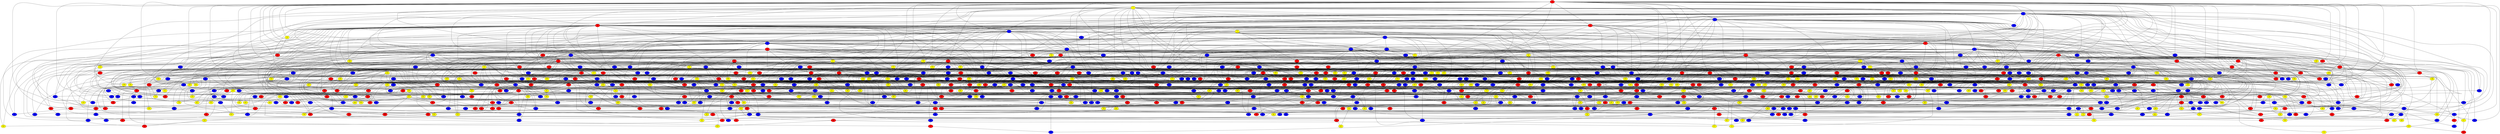 graph {
0 [style = filled fillcolor = red];
1 [style = filled fillcolor = yellow];
2 [style = filled fillcolor = blue];
3 [style = filled fillcolor = blue];
4 [style = filled fillcolor = red];
5 [style = filled fillcolor = blue];
6 [style = filled fillcolor = red];
7 [style = filled fillcolor = red];
8 [style = filled fillcolor = yellow];
9 [style = filled fillcolor = blue];
10 [style = filled fillcolor = blue];
11 [style = filled fillcolor = blue];
12 [style = filled fillcolor = blue];
13 [style = filled fillcolor = blue];
14 [style = filled fillcolor = red];
15 [style = filled fillcolor = blue];
16 [style = filled fillcolor = blue];
17 [style = filled fillcolor = red];
18 [style = filled fillcolor = red];
19 [style = filled fillcolor = blue];
20 [style = filled fillcolor = blue];
21 [style = filled fillcolor = red];
22 [style = filled fillcolor = yellow];
23 [style = filled fillcolor = blue];
24 [style = filled fillcolor = blue];
25 [style = filled fillcolor = blue];
26 [style = filled fillcolor = blue];
27 [style = filled fillcolor = red];
28 [style = filled fillcolor = red];
29 [style = filled fillcolor = yellow];
30 [style = filled fillcolor = red];
31 [style = filled fillcolor = yellow];
32 [style = filled fillcolor = yellow];
33 [style = filled fillcolor = yellow];
34 [style = filled fillcolor = yellow];
35 [style = filled fillcolor = red];
36 [style = filled fillcolor = yellow];
37 [style = filled fillcolor = red];
38 [style = filled fillcolor = blue];
39 [style = filled fillcolor = blue];
40 [style = filled fillcolor = blue];
41 [style = filled fillcolor = yellow];
42 [style = filled fillcolor = blue];
43 [style = filled fillcolor = yellow];
44 [style = filled fillcolor = yellow];
45 [style = filled fillcolor = yellow];
46 [style = filled fillcolor = blue];
47 [style = filled fillcolor = blue];
48 [style = filled fillcolor = red];
49 [style = filled fillcolor = blue];
50 [style = filled fillcolor = blue];
51 [style = filled fillcolor = yellow];
52 [style = filled fillcolor = yellow];
53 [style = filled fillcolor = blue];
54 [style = filled fillcolor = red];
55 [style = filled fillcolor = blue];
56 [style = filled fillcolor = yellow];
57 [style = filled fillcolor = red];
58 [style = filled fillcolor = yellow];
59 [style = filled fillcolor = blue];
60 [style = filled fillcolor = red];
61 [style = filled fillcolor = blue];
62 [style = filled fillcolor = blue];
63 [style = filled fillcolor = red];
64 [style = filled fillcolor = red];
65 [style = filled fillcolor = red];
66 [style = filled fillcolor = red];
67 [style = filled fillcolor = red];
68 [style = filled fillcolor = red];
69 [style = filled fillcolor = blue];
70 [style = filled fillcolor = yellow];
71 [style = filled fillcolor = blue];
72 [style = filled fillcolor = red];
73 [style = filled fillcolor = yellow];
74 [style = filled fillcolor = red];
75 [style = filled fillcolor = blue];
76 [style = filled fillcolor = blue];
77 [style = filled fillcolor = blue];
78 [style = filled fillcolor = red];
79 [style = filled fillcolor = yellow];
80 [style = filled fillcolor = yellow];
81 [style = filled fillcolor = yellow];
82 [style = filled fillcolor = red];
83 [style = filled fillcolor = blue];
84 [style = filled fillcolor = yellow];
85 [style = filled fillcolor = blue];
86 [style = filled fillcolor = blue];
87 [style = filled fillcolor = blue];
88 [style = filled fillcolor = blue];
89 [style = filled fillcolor = blue];
90 [style = filled fillcolor = red];
91 [style = filled fillcolor = blue];
92 [style = filled fillcolor = blue];
93 [style = filled fillcolor = red];
94 [style = filled fillcolor = blue];
95 [style = filled fillcolor = red];
96 [style = filled fillcolor = red];
97 [style = filled fillcolor = blue];
98 [style = filled fillcolor = red];
99 [style = filled fillcolor = red];
100 [style = filled fillcolor = yellow];
101 [style = filled fillcolor = blue];
102 [style = filled fillcolor = blue];
103 [style = filled fillcolor = blue];
104 [style = filled fillcolor = red];
105 [style = filled fillcolor = blue];
106 [style = filled fillcolor = yellow];
107 [style = filled fillcolor = red];
108 [style = filled fillcolor = yellow];
109 [style = filled fillcolor = blue];
110 [style = filled fillcolor = blue];
111 [style = filled fillcolor = blue];
112 [style = filled fillcolor = yellow];
113 [style = filled fillcolor = red];
114 [style = filled fillcolor = blue];
115 [style = filled fillcolor = yellow];
116 [style = filled fillcolor = blue];
117 [style = filled fillcolor = blue];
118 [style = filled fillcolor = red];
119 [style = filled fillcolor = yellow];
120 [style = filled fillcolor = blue];
121 [style = filled fillcolor = red];
122 [style = filled fillcolor = yellow];
123 [style = filled fillcolor = red];
124 [style = filled fillcolor = blue];
125 [style = filled fillcolor = red];
126 [style = filled fillcolor = yellow];
127 [style = filled fillcolor = yellow];
128 [style = filled fillcolor = red];
129 [style = filled fillcolor = red];
130 [style = filled fillcolor = red];
131 [style = filled fillcolor = red];
132 [style = filled fillcolor = red];
133 [style = filled fillcolor = blue];
134 [style = filled fillcolor = blue];
135 [style = filled fillcolor = red];
136 [style = filled fillcolor = yellow];
137 [style = filled fillcolor = red];
138 [style = filled fillcolor = blue];
139 [style = filled fillcolor = blue];
140 [style = filled fillcolor = yellow];
141 [style = filled fillcolor = yellow];
142 [style = filled fillcolor = blue];
143 [style = filled fillcolor = red];
144 [style = filled fillcolor = red];
145 [style = filled fillcolor = red];
146 [style = filled fillcolor = blue];
147 [style = filled fillcolor = yellow];
148 [style = filled fillcolor = yellow];
149 [style = filled fillcolor = red];
150 [style = filled fillcolor = blue];
151 [style = filled fillcolor = blue];
152 [style = filled fillcolor = blue];
153 [style = filled fillcolor = yellow];
154 [style = filled fillcolor = yellow];
155 [style = filled fillcolor = red];
156 [style = filled fillcolor = yellow];
157 [style = filled fillcolor = yellow];
158 [style = filled fillcolor = red];
159 [style = filled fillcolor = blue];
160 [style = filled fillcolor = blue];
161 [style = filled fillcolor = red];
162 [style = filled fillcolor = blue];
163 [style = filled fillcolor = yellow];
164 [style = filled fillcolor = blue];
165 [style = filled fillcolor = blue];
166 [style = filled fillcolor = blue];
167 [style = filled fillcolor = red];
168 [style = filled fillcolor = yellow];
169 [style = filled fillcolor = red];
170 [style = filled fillcolor = blue];
171 [style = filled fillcolor = red];
172 [style = filled fillcolor = red];
173 [style = filled fillcolor = yellow];
174 [style = filled fillcolor = blue];
175 [style = filled fillcolor = red];
176 [style = filled fillcolor = blue];
177 [style = filled fillcolor = yellow];
178 [style = filled fillcolor = blue];
179 [style = filled fillcolor = yellow];
180 [style = filled fillcolor = red];
181 [style = filled fillcolor = yellow];
182 [style = filled fillcolor = red];
183 [style = filled fillcolor = blue];
184 [style = filled fillcolor = yellow];
185 [style = filled fillcolor = blue];
186 [style = filled fillcolor = blue];
187 [style = filled fillcolor = red];
188 [style = filled fillcolor = red];
189 [style = filled fillcolor = blue];
190 [style = filled fillcolor = red];
191 [style = filled fillcolor = blue];
192 [style = filled fillcolor = yellow];
193 [style = filled fillcolor = red];
194 [style = filled fillcolor = red];
195 [style = filled fillcolor = blue];
196 [style = filled fillcolor = blue];
197 [style = filled fillcolor = blue];
198 [style = filled fillcolor = red];
199 [style = filled fillcolor = blue];
200 [style = filled fillcolor = blue];
201 [style = filled fillcolor = blue];
202 [style = filled fillcolor = red];
203 [style = filled fillcolor = yellow];
204 [style = filled fillcolor = blue];
205 [style = filled fillcolor = yellow];
206 [style = filled fillcolor = red];
207 [style = filled fillcolor = blue];
208 [style = filled fillcolor = red];
209 [style = filled fillcolor = blue];
210 [style = filled fillcolor = yellow];
211 [style = filled fillcolor = blue];
212 [style = filled fillcolor = red];
213 [style = filled fillcolor = red];
214 [style = filled fillcolor = yellow];
215 [style = filled fillcolor = blue];
216 [style = filled fillcolor = yellow];
217 [style = filled fillcolor = red];
218 [style = filled fillcolor = blue];
219 [style = filled fillcolor = blue];
220 [style = filled fillcolor = yellow];
221 [style = filled fillcolor = blue];
222 [style = filled fillcolor = blue];
223 [style = filled fillcolor = yellow];
224 [style = filled fillcolor = blue];
225 [style = filled fillcolor = blue];
226 [style = filled fillcolor = red];
227 [style = filled fillcolor = blue];
228 [style = filled fillcolor = yellow];
229 [style = filled fillcolor = yellow];
230 [style = filled fillcolor = blue];
231 [style = filled fillcolor = blue];
232 [style = filled fillcolor = red];
233 [style = filled fillcolor = red];
234 [style = filled fillcolor = yellow];
235 [style = filled fillcolor = yellow];
236 [style = filled fillcolor = blue];
237 [style = filled fillcolor = red];
238 [style = filled fillcolor = red];
239 [style = filled fillcolor = blue];
240 [style = filled fillcolor = blue];
241 [style = filled fillcolor = yellow];
242 [style = filled fillcolor = red];
243 [style = filled fillcolor = red];
244 [style = filled fillcolor = yellow];
245 [style = filled fillcolor = yellow];
246 [style = filled fillcolor = red];
247 [style = filled fillcolor = yellow];
248 [style = filled fillcolor = yellow];
249 [style = filled fillcolor = red];
250 [style = filled fillcolor = red];
251 [style = filled fillcolor = blue];
252 [style = filled fillcolor = red];
253 [style = filled fillcolor = yellow];
254 [style = filled fillcolor = blue];
255 [style = filled fillcolor = yellow];
256 [style = filled fillcolor = red];
257 [style = filled fillcolor = yellow];
258 [style = filled fillcolor = red];
259 [style = filled fillcolor = red];
260 [style = filled fillcolor = red];
261 [style = filled fillcolor = red];
262 [style = filled fillcolor = red];
263 [style = filled fillcolor = yellow];
264 [style = filled fillcolor = blue];
265 [style = filled fillcolor = red];
266 [style = filled fillcolor = yellow];
267 [style = filled fillcolor = blue];
268 [style = filled fillcolor = blue];
269 [style = filled fillcolor = yellow];
270 [style = filled fillcolor = blue];
271 [style = filled fillcolor = blue];
272 [style = filled fillcolor = yellow];
273 [style = filled fillcolor = blue];
274 [style = filled fillcolor = yellow];
275 [style = filled fillcolor = blue];
276 [style = filled fillcolor = blue];
277 [style = filled fillcolor = blue];
278 [style = filled fillcolor = blue];
279 [style = filled fillcolor = yellow];
280 [style = filled fillcolor = red];
281 [style = filled fillcolor = blue];
282 [style = filled fillcolor = yellow];
283 [style = filled fillcolor = blue];
284 [style = filled fillcolor = red];
285 [style = filled fillcolor = red];
286 [style = filled fillcolor = blue];
287 [style = filled fillcolor = yellow];
288 [style = filled fillcolor = yellow];
289 [style = filled fillcolor = red];
290 [style = filled fillcolor = red];
291 [style = filled fillcolor = yellow];
292 [style = filled fillcolor = blue];
293 [style = filled fillcolor = red];
294 [style = filled fillcolor = blue];
295 [style = filled fillcolor = blue];
296 [style = filled fillcolor = blue];
297 [style = filled fillcolor = yellow];
298 [style = filled fillcolor = blue];
299 [style = filled fillcolor = red];
300 [style = filled fillcolor = blue];
301 [style = filled fillcolor = red];
302 [style = filled fillcolor = blue];
303 [style = filled fillcolor = blue];
304 [style = filled fillcolor = blue];
305 [style = filled fillcolor = blue];
306 [style = filled fillcolor = blue];
307 [style = filled fillcolor = yellow];
308 [style = filled fillcolor = red];
309 [style = filled fillcolor = yellow];
310 [style = filled fillcolor = blue];
311 [style = filled fillcolor = blue];
312 [style = filled fillcolor = blue];
313 [style = filled fillcolor = blue];
314 [style = filled fillcolor = blue];
315 [style = filled fillcolor = blue];
316 [style = filled fillcolor = yellow];
317 [style = filled fillcolor = yellow];
318 [style = filled fillcolor = blue];
319 [style = filled fillcolor = yellow];
320 [style = filled fillcolor = blue];
321 [style = filled fillcolor = red];
322 [style = filled fillcolor = blue];
323 [style = filled fillcolor = red];
324 [style = filled fillcolor = blue];
325 [style = filled fillcolor = red];
326 [style = filled fillcolor = yellow];
327 [style = filled fillcolor = blue];
328 [style = filled fillcolor = blue];
329 [style = filled fillcolor = yellow];
330 [style = filled fillcolor = red];
331 [style = filled fillcolor = yellow];
332 [style = filled fillcolor = yellow];
333 [style = filled fillcolor = blue];
334 [style = filled fillcolor = red];
335 [style = filled fillcolor = red];
336 [style = filled fillcolor = blue];
337 [style = filled fillcolor = red];
338 [style = filled fillcolor = blue];
339 [style = filled fillcolor = yellow];
340 [style = filled fillcolor = red];
341 [style = filled fillcolor = red];
342 [style = filled fillcolor = yellow];
343 [style = filled fillcolor = blue];
344 [style = filled fillcolor = blue];
345 [style = filled fillcolor = yellow];
346 [style = filled fillcolor = blue];
347 [style = filled fillcolor = red];
348 [style = filled fillcolor = red];
349 [style = filled fillcolor = yellow];
350 [style = filled fillcolor = blue];
351 [style = filled fillcolor = yellow];
352 [style = filled fillcolor = blue];
353 [style = filled fillcolor = red];
354 [style = filled fillcolor = blue];
355 [style = filled fillcolor = blue];
356 [style = filled fillcolor = yellow];
357 [style = filled fillcolor = yellow];
358 [style = filled fillcolor = yellow];
359 [style = filled fillcolor = blue];
360 [style = filled fillcolor = blue];
361 [style = filled fillcolor = red];
362 [style = filled fillcolor = blue];
363 [style = filled fillcolor = red];
364 [style = filled fillcolor = blue];
365 [style = filled fillcolor = red];
366 [style = filled fillcolor = yellow];
367 [style = filled fillcolor = yellow];
368 [style = filled fillcolor = blue];
369 [style = filled fillcolor = yellow];
370 [style = filled fillcolor = red];
371 [style = filled fillcolor = red];
372 [style = filled fillcolor = blue];
373 [style = filled fillcolor = yellow];
374 [style = filled fillcolor = blue];
375 [style = filled fillcolor = red];
376 [style = filled fillcolor = red];
377 [style = filled fillcolor = red];
378 [style = filled fillcolor = yellow];
379 [style = filled fillcolor = yellow];
380 [style = filled fillcolor = red];
381 [style = filled fillcolor = blue];
382 [style = filled fillcolor = red];
383 [style = filled fillcolor = yellow];
384 [style = filled fillcolor = yellow];
385 [style = filled fillcolor = red];
386 [style = filled fillcolor = yellow];
387 [style = filled fillcolor = red];
388 [style = filled fillcolor = red];
389 [style = filled fillcolor = blue];
390 [style = filled fillcolor = red];
391 [style = filled fillcolor = blue];
392 [style = filled fillcolor = blue];
393 [style = filled fillcolor = yellow];
394 [style = filled fillcolor = blue];
395 [style = filled fillcolor = blue];
396 [style = filled fillcolor = red];
397 [style = filled fillcolor = yellow];
398 [style = filled fillcolor = blue];
399 [style = filled fillcolor = yellow];
400 [style = filled fillcolor = blue];
401 [style = filled fillcolor = blue];
402 [style = filled fillcolor = red];
403 [style = filled fillcolor = blue];
404 [style = filled fillcolor = blue];
405 [style = filled fillcolor = blue];
406 [style = filled fillcolor = blue];
407 [style = filled fillcolor = blue];
408 [style = filled fillcolor = blue];
409 [style = filled fillcolor = blue];
410 [style = filled fillcolor = blue];
411 [style = filled fillcolor = blue];
412 [style = filled fillcolor = blue];
413 [style = filled fillcolor = red];
414 [style = filled fillcolor = red];
415 [style = filled fillcolor = blue];
416 [style = filled fillcolor = yellow];
417 [style = filled fillcolor = blue];
418 [style = filled fillcolor = red];
419 [style = filled fillcolor = yellow];
420 [style = filled fillcolor = yellow];
421 [style = filled fillcolor = red];
422 [style = filled fillcolor = blue];
423 [style = filled fillcolor = red];
424 [style = filled fillcolor = yellow];
425 [style = filled fillcolor = yellow];
426 [style = filled fillcolor = blue];
427 [style = filled fillcolor = blue];
428 [style = filled fillcolor = yellow];
429 [style = filled fillcolor = blue];
430 [style = filled fillcolor = yellow];
431 [style = filled fillcolor = blue];
432 [style = filled fillcolor = blue];
433 [style = filled fillcolor = blue];
434 [style = filled fillcolor = red];
435 [style = filled fillcolor = red];
436 [style = filled fillcolor = yellow];
437 [style = filled fillcolor = blue];
438 [style = filled fillcolor = yellow];
439 [style = filled fillcolor = red];
440 [style = filled fillcolor = red];
441 [style = filled fillcolor = red];
442 [style = filled fillcolor = yellow];
443 [style = filled fillcolor = yellow];
444 [style = filled fillcolor = red];
445 [style = filled fillcolor = blue];
446 [style = filled fillcolor = blue];
447 [style = filled fillcolor = red];
448 [style = filled fillcolor = yellow];
449 [style = filled fillcolor = blue];
450 [style = filled fillcolor = yellow];
451 [style = filled fillcolor = blue];
452 [style = filled fillcolor = blue];
453 [style = filled fillcolor = blue];
454 [style = filled fillcolor = blue];
455 [style = filled fillcolor = blue];
456 [style = filled fillcolor = blue];
457 [style = filled fillcolor = blue];
458 [style = filled fillcolor = red];
459 [style = filled fillcolor = yellow];
460 [style = filled fillcolor = yellow];
461 [style = filled fillcolor = red];
462 [style = filled fillcolor = red];
463 [style = filled fillcolor = yellow];
464 [style = filled fillcolor = blue];
465 [style = filled fillcolor = red];
466 [style = filled fillcolor = blue];
467 [style = filled fillcolor = blue];
468 [style = filled fillcolor = blue];
469 [style = filled fillcolor = red];
470 [style = filled fillcolor = blue];
471 [style = filled fillcolor = red];
472 [style = filled fillcolor = yellow];
473 [style = filled fillcolor = blue];
474 [style = filled fillcolor = red];
475 [style = filled fillcolor = blue];
476 [style = filled fillcolor = red];
477 [style = filled fillcolor = blue];
478 [style = filled fillcolor = red];
479 [style = filled fillcolor = blue];
480 [style = filled fillcolor = red];
481 [style = filled fillcolor = blue];
482 [style = filled fillcolor = yellow];
483 [style = filled fillcolor = red];
484 [style = filled fillcolor = blue];
485 [style = filled fillcolor = red];
486 [style = filled fillcolor = yellow];
487 [style = filled fillcolor = blue];
488 [style = filled fillcolor = yellow];
489 [style = filled fillcolor = blue];
490 [style = filled fillcolor = blue];
491 [style = filled fillcolor = blue];
492 [style = filled fillcolor = blue];
493 [style = filled fillcolor = yellow];
494 [style = filled fillcolor = blue];
495 [style = filled fillcolor = yellow];
496 [style = filled fillcolor = blue];
497 [style = filled fillcolor = yellow];
498 [style = filled fillcolor = blue];
499 [style = filled fillcolor = blue];
500 [style = filled fillcolor = blue];
501 [style = filled fillcolor = blue];
502 [style = filled fillcolor = blue];
503 [style = filled fillcolor = blue];
504 [style = filled fillcolor = yellow];
505 [style = filled fillcolor = yellow];
506 [style = filled fillcolor = blue];
507 [style = filled fillcolor = blue];
508 [style = filled fillcolor = yellow];
509 [style = filled fillcolor = blue];
510 [style = filled fillcolor = blue];
511 [style = filled fillcolor = yellow];
512 [style = filled fillcolor = blue];
513 [style = filled fillcolor = blue];
514 [style = filled fillcolor = blue];
515 [style = filled fillcolor = blue];
516 [style = filled fillcolor = red];
517 [style = filled fillcolor = blue];
518 [style = filled fillcolor = blue];
519 [style = filled fillcolor = yellow];
520 [style = filled fillcolor = yellow];
521 [style = filled fillcolor = red];
522 [style = filled fillcolor = blue];
523 [style = filled fillcolor = yellow];
524 [style = filled fillcolor = blue];
525 [style = filled fillcolor = blue];
526 [style = filled fillcolor = red];
527 [style = filled fillcolor = blue];
528 [style = filled fillcolor = yellow];
529 [style = filled fillcolor = blue];
530 [style = filled fillcolor = yellow];
531 [style = filled fillcolor = red];
532 [style = filled fillcolor = yellow];
533 [style = filled fillcolor = yellow];
534 [style = filled fillcolor = yellow];
535 [style = filled fillcolor = yellow];
536 [style = filled fillcolor = blue];
537 [style = filled fillcolor = blue];
538 [style = filled fillcolor = blue];
539 [style = filled fillcolor = yellow];
540 [style = filled fillcolor = yellow];
541 [style = filled fillcolor = blue];
542 [style = filled fillcolor = blue];
543 [style = filled fillcolor = yellow];
544 [style = filled fillcolor = red];
545 [style = filled fillcolor = blue];
546 [style = filled fillcolor = blue];
547 [style = filled fillcolor = blue];
548 [style = filled fillcolor = blue];
549 [style = filled fillcolor = yellow];
550 [style = filled fillcolor = yellow];
551 [style = filled fillcolor = blue];
552 [style = filled fillcolor = yellow];
553 [style = filled fillcolor = red];
554 [style = filled fillcolor = red];
555 [style = filled fillcolor = yellow];
556 [style = filled fillcolor = yellow];
557 [style = filled fillcolor = blue];
558 [style = filled fillcolor = red];
559 [style = filled fillcolor = yellow];
560 [style = filled fillcolor = blue];
561 [style = filled fillcolor = blue];
562 [style = filled fillcolor = red];
563 [style = filled fillcolor = red];
564 [style = filled fillcolor = yellow];
565 [style = filled fillcolor = yellow];
566 [style = filled fillcolor = red];
567 [style = filled fillcolor = red];
568 [style = filled fillcolor = blue];
569 [style = filled fillcolor = yellow];
570 [style = filled fillcolor = blue];
571 [style = filled fillcolor = yellow];
572 [style = filled fillcolor = yellow];
573 [style = filled fillcolor = blue];
574 [style = filled fillcolor = blue];
575 [style = filled fillcolor = blue];
576 [style = filled fillcolor = blue];
577 [style = filled fillcolor = red];
578 [style = filled fillcolor = blue];
579 [style = filled fillcolor = red];
580 [style = filled fillcolor = blue];
581 [style = filled fillcolor = blue];
582 [style = filled fillcolor = red];
583 [style = filled fillcolor = blue];
584 [style = filled fillcolor = blue];
585 [style = filled fillcolor = yellow];
586 [style = filled fillcolor = blue];
587 [style = filled fillcolor = red];
588 [style = filled fillcolor = blue];
589 [style = filled fillcolor = yellow];
590 [style = filled fillcolor = blue];
591 [style = filled fillcolor = blue];
592 [style = filled fillcolor = blue];
593 [style = filled fillcolor = yellow];
594 [style = filled fillcolor = yellow];
595 [style = filled fillcolor = blue];
596 [style = filled fillcolor = yellow];
597 [style = filled fillcolor = blue];
598 [style = filled fillcolor = blue];
599 [style = filled fillcolor = red];
600 [style = filled fillcolor = blue];
601 [style = filled fillcolor = blue];
602 [style = filled fillcolor = blue];
603 [style = filled fillcolor = blue];
604 [style = filled fillcolor = blue];
605 [style = filled fillcolor = blue];
606 [style = filled fillcolor = red];
607 [style = filled fillcolor = yellow];
608 [style = filled fillcolor = blue];
609 [style = filled fillcolor = yellow];
610 [style = filled fillcolor = blue];
611 [style = filled fillcolor = red];
612 [style = filled fillcolor = red];
613 [style = filled fillcolor = blue];
614 [style = filled fillcolor = yellow];
615 [style = filled fillcolor = red];
616 [style = filled fillcolor = red];
617 [style = filled fillcolor = red];
618 [style = filled fillcolor = blue];
619 [style = filled fillcolor = blue];
620 [style = filled fillcolor = blue];
621 [style = filled fillcolor = red];
622 [style = filled fillcolor = blue];
623 [style = filled fillcolor = red];
624 [style = filled fillcolor = blue];
625 [style = filled fillcolor = blue];
626 [style = filled fillcolor = red];
627 [style = filled fillcolor = yellow];
628 [style = filled fillcolor = blue];
629 [style = filled fillcolor = yellow];
630 [style = filled fillcolor = yellow];
631 [style = filled fillcolor = blue];
632 [style = filled fillcolor = yellow];
633 [style = filled fillcolor = blue];
634 [style = filled fillcolor = blue];
635 [style = filled fillcolor = blue];
636 [style = filled fillcolor = red];
637 [style = filled fillcolor = blue];
638 [style = filled fillcolor = blue];
639 [style = filled fillcolor = blue];
640 [style = filled fillcolor = yellow];
641 [style = filled fillcolor = red];
642 [style = filled fillcolor = blue];
643 [style = filled fillcolor = yellow];
644 [style = filled fillcolor = blue];
645 [style = filled fillcolor = blue];
646 [style = filled fillcolor = red];
647 [style = filled fillcolor = yellow];
648 [style = filled fillcolor = red];
649 [style = filled fillcolor = yellow];
650 [style = filled fillcolor = blue];
651 [style = filled fillcolor = red];
652 [style = filled fillcolor = yellow];
653 [style = filled fillcolor = blue];
654 [style = filled fillcolor = yellow];
655 [style = filled fillcolor = red];
656 [style = filled fillcolor = red];
657 [style = filled fillcolor = blue];
658 [style = filled fillcolor = yellow];
659 [style = filled fillcolor = red];
660 [style = filled fillcolor = blue];
661 [style = filled fillcolor = yellow];
662 [style = filled fillcolor = red];
663 [style = filled fillcolor = blue];
664 [style = filled fillcolor = red];
665 [style = filled fillcolor = blue];
666 [style = filled fillcolor = yellow];
667 [style = filled fillcolor = red];
668 [style = filled fillcolor = red];
669 [style = filled fillcolor = yellow];
670 [style = filled fillcolor = blue];
671 [style = filled fillcolor = yellow];
672 [style = filled fillcolor = red];
673 [style = filled fillcolor = blue];
674 [style = filled fillcolor = blue];
675 [style = filled fillcolor = yellow];
676 [style = filled fillcolor = blue];
677 [style = filled fillcolor = red];
678 [style = filled fillcolor = yellow];
679 [style = filled fillcolor = blue];
680 [style = filled fillcolor = red];
681 [style = filled fillcolor = blue];
682 [style = filled fillcolor = blue];
683 [style = filled fillcolor = yellow];
684 [style = filled fillcolor = red];
685 [style = filled fillcolor = blue];
686 [style = filled fillcolor = blue];
687 [style = filled fillcolor = blue];
688 [style = filled fillcolor = blue];
689 [style = filled fillcolor = yellow];
690 [style = filled fillcolor = blue];
691 [style = filled fillcolor = yellow];
692 [style = filled fillcolor = blue];
693 [style = filled fillcolor = yellow];
694 [style = filled fillcolor = blue];
695 [style = filled fillcolor = blue];
696 [style = filled fillcolor = red];
697 [style = filled fillcolor = yellow];
698 [style = filled fillcolor = blue];
699 [style = filled fillcolor = red];
700 [style = filled fillcolor = yellow];
701 [style = filled fillcolor = red];
702 [style = filled fillcolor = red];
703 [style = filled fillcolor = yellow];
704 [style = filled fillcolor = red];
705 [style = filled fillcolor = blue];
706 [style = filled fillcolor = red];
707 [style = filled fillcolor = yellow];
708 [style = filled fillcolor = blue];
709 [style = filled fillcolor = red];
710 [style = filled fillcolor = red];
711 [style = filled fillcolor = red];
712 [style = filled fillcolor = yellow];
713 [style = filled fillcolor = yellow];
714 [style = filled fillcolor = red];
715 [style = filled fillcolor = blue];
716 [style = filled fillcolor = blue];
717 [style = filled fillcolor = blue];
718 [style = filled fillcolor = blue];
719 [style = filled fillcolor = yellow];
720 [style = filled fillcolor = red];
721 [style = filled fillcolor = yellow];
722 [style = filled fillcolor = yellow];
723 [style = filled fillcolor = blue];
724 [style = filled fillcolor = blue];
725 [style = filled fillcolor = red];
726 [style = filled fillcolor = red];
727 [style = filled fillcolor = blue];
728 [style = filled fillcolor = yellow];
729 [style = filled fillcolor = red];
730 [style = filled fillcolor = red];
731 [style = filled fillcolor = yellow];
732 [style = filled fillcolor = red];
733 [style = filled fillcolor = blue];
734 [style = filled fillcolor = blue];
735 [style = filled fillcolor = red];
736 [style = filled fillcolor = blue];
737 [style = filled fillcolor = yellow];
738 [style = filled fillcolor = blue];
739 [style = filled fillcolor = red];
740 [style = filled fillcolor = blue];
741 [style = filled fillcolor = yellow];
742 [style = filled fillcolor = red];
743 [style = filled fillcolor = blue];
744 [style = filled fillcolor = red];
745 [style = filled fillcolor = red];
746 [style = filled fillcolor = blue];
747 [style = filled fillcolor = yellow];
748 [style = filled fillcolor = blue];
749 [style = filled fillcolor = blue];
750 [style = filled fillcolor = red];
751 [style = filled fillcolor = blue];
752 [style = filled fillcolor = yellow];
753 [style = filled fillcolor = blue];
754 [style = filled fillcolor = blue];
755 [style = filled fillcolor = yellow];
756 [style = filled fillcolor = blue];
757 [style = filled fillcolor = blue];
758 [style = filled fillcolor = blue];
759 [style = filled fillcolor = blue];
760 [style = filled fillcolor = blue];
761 [style = filled fillcolor = yellow];
762 [style = filled fillcolor = yellow];
763 [style = filled fillcolor = blue];
764 [style = filled fillcolor = blue];
765 [style = filled fillcolor = blue];
766 [style = filled fillcolor = red];
767 [style = filled fillcolor = blue];
768 [style = filled fillcolor = blue];
769 [style = filled fillcolor = yellow];
770 [style = filled fillcolor = blue];
771 [style = filled fillcolor = blue];
772 [style = filled fillcolor = yellow];
773 [style = filled fillcolor = red];
774 [style = filled fillcolor = blue];
775 [style = filled fillcolor = yellow];
776 [style = filled fillcolor = red];
777 [style = filled fillcolor = blue];
778 [style = filled fillcolor = yellow];
779 [style = filled fillcolor = blue];
780 [style = filled fillcolor = blue];
781 [style = filled fillcolor = blue];
782 [style = filled fillcolor = red];
783 [style = filled fillcolor = blue];
784 [style = filled fillcolor = red];
785 [style = filled fillcolor = yellow];
786 [style = filled fillcolor = blue];
787 [style = filled fillcolor = blue];
788 [style = filled fillcolor = yellow];
789 [style = filled fillcolor = blue];
790 [style = filled fillcolor = red];
791 [style = filled fillcolor = yellow];
792 [style = filled fillcolor = yellow];
793 [style = filled fillcolor = yellow];
794 [style = filled fillcolor = yellow];
795 [style = filled fillcolor = yellow];
796 [style = filled fillcolor = blue];
797 [style = filled fillcolor = red];
798 [style = filled fillcolor = blue];
799 [style = filled fillcolor = red];
800 [style = filled fillcolor = blue];
801 [style = filled fillcolor = red];
802 [style = filled fillcolor = yellow];
803 [style = filled fillcolor = yellow];
804 [style = filled fillcolor = red];
805 [style = filled fillcolor = red];
806 [style = filled fillcolor = blue];
807 [style = filled fillcolor = red];
808 [style = filled fillcolor = yellow];
809 [style = filled fillcolor = yellow];
810 [style = filled fillcolor = red];
811 [style = filled fillcolor = yellow];
812 [style = filled fillcolor = yellow];
813 [style = filled fillcolor = red];
814 [style = filled fillcolor = red];
815 [style = filled fillcolor = red];
816 [style = filled fillcolor = blue];
817 [style = filled fillcolor = red];
818 [style = filled fillcolor = blue];
819 [style = filled fillcolor = blue];
820 [style = filled fillcolor = blue];
821 [style = filled fillcolor = blue];
822 [style = filled fillcolor = yellow];
823 [style = filled fillcolor = red];
824 [style = filled fillcolor = yellow];
825 [style = filled fillcolor = yellow];
826 [style = filled fillcolor = yellow];
827 [style = filled fillcolor = red];
828 [style = filled fillcolor = blue];
829 [style = filled fillcolor = yellow];
830 [style = filled fillcolor = red];
831 [style = filled fillcolor = blue];
832 [style = filled fillcolor = yellow];
833 [style = filled fillcolor = yellow];
834 [style = filled fillcolor = red];
835 [style = filled fillcolor = blue];
836 [style = filled fillcolor = yellow];
837 [style = filled fillcolor = red];
838 [style = filled fillcolor = red];
839 [style = filled fillcolor = blue];
840 [style = filled fillcolor = red];
841 [style = filled fillcolor = blue];
842 [style = filled fillcolor = blue];
843 [style = filled fillcolor = yellow];
844 [style = filled fillcolor = yellow];
845 [style = filled fillcolor = blue];
846 [style = filled fillcolor = red];
847 [style = filled fillcolor = red];
848 [style = filled fillcolor = blue];
0 -- 5;
0 -- 6;
0 -- 7;
0 -- 16;
0 -- 17;
0 -- 18;
0 -- 29;
0 -- 30;
0 -- 31;
0 -- 32;
0 -- 34;
0 -- 35;
0 -- 36;
0 -- 48;
0 -- 55;
0 -- 60;
0 -- 61;
0 -- 64;
0 -- 66;
0 -- 74;
0 -- 75;
0 -- 83;
0 -- 97;
0 -- 99;
0 -- 130;
0 -- 165;
0 -- 175;
0 -- 180;
0 -- 221;
0 -- 224;
0 -- 234;
0 -- 251;
0 -- 311;
0 -- 333;
0 -- 4;
0 -- 3;
0 -- 2;
0 -- 1;
0 -- 338;
0 -- 344;
0 -- 358;
0 -- 432;
0 -- 436;
0 -- 463;
0 -- 470;
0 -- 559;
0 -- 629;
0 -- 663;
0 -- 695;
0 -- 827;
1 -- 2;
1 -- 3;
1 -- 4;
1 -- 6;
1 -- 9;
1 -- 12;
1 -- 18;
1 -- 20;
1 -- 27;
1 -- 34;
1 -- 50;
1 -- 87;
1 -- 89;
1 -- 92;
1 -- 114;
1 -- 133;
1 -- 137;
1 -- 164;
1 -- 183;
1 -- 184;
1 -- 194;
1 -- 207;
1 -- 231;
1 -- 239;
1 -- 274;
1 -- 319;
1 -- 343;
1 -- 380;
1 -- 399;
1 -- 440;
1 -- 495;
1 -- 541;
1 -- 593;
1 -- 674;
2 -- 3;
2 -- 5;
2 -- 6;
2 -- 10;
2 -- 12;
2 -- 26;
2 -- 28;
2 -- 42;
2 -- 46;
2 -- 51;
2 -- 56;
2 -- 60;
2 -- 65;
2 -- 78;
2 -- 126;
2 -- 134;
2 -- 190;
2 -- 205;
2 -- 222;
2 -- 227;
2 -- 248;
2 -- 281;
2 -- 299;
2 -- 311;
2 -- 315;
2 -- 362;
2 -- 366;
2 -- 382;
2 -- 411;
2 -- 551;
2 -- 578;
2 -- 581;
2 -- 644;
2 -- 686;
2 -- 688;
2 -- 733;
2 -- 737;
2 -- 789;
2 -- 810;
2 -- 814;
2 -- 817;
2 -- 839;
3 -- 4;
3 -- 7;
3 -- 8;
3 -- 12;
3 -- 14;
3 -- 17;
3 -- 36;
3 -- 38;
3 -- 45;
3 -- 53;
3 -- 61;
3 -- 72;
3 -- 93;
3 -- 102;
3 -- 107;
3 -- 111;
3 -- 116;
3 -- 227;
3 -- 236;
3 -- 286;
3 -- 303;
3 -- 348;
3 -- 406;
3 -- 408;
3 -- 429;
3 -- 501;
3 -- 591;
3 -- 618;
3 -- 625;
3 -- 636;
3 -- 679;
3 -- 686;
3 -- 692;
3 -- 698;
4 -- 5;
4 -- 8;
4 -- 10;
4 -- 11;
4 -- 15;
4 -- 18;
4 -- 20;
4 -- 22;
4 -- 36;
4 -- 62;
4 -- 74;
4 -- 80;
4 -- 93;
4 -- 99;
4 -- 104;
4 -- 106;
4 -- 139;
4 -- 149;
4 -- 153;
4 -- 159;
4 -- 161;
4 -- 172;
4 -- 192;
4 -- 231;
4 -- 243;
4 -- 268;
4 -- 320;
4 -- 322;
4 -- 336;
4 -- 349;
4 -- 373;
4 -- 375;
4 -- 385;
4 -- 410;
4 -- 438;
4 -- 470;
4 -- 484;
4 -- 502;
4 -- 519;
4 -- 532;
4 -- 571;
4 -- 574;
4 -- 603;
4 -- 627;
4 -- 646;
4 -- 668;
4 -- 683;
4 -- 692;
4 -- 710;
4 -- 724;
4 -- 727;
4 -- 759;
4 -- 769;
4 -- 788;
4 -- 845;
5 -- 7;
5 -- 9;
5 -- 10;
5 -- 11;
5 -- 14;
5 -- 21;
5 -- 33;
5 -- 38;
5 -- 42;
5 -- 82;
5 -- 127;
5 -- 133;
5 -- 186;
5 -- 250;
5 -- 264;
5 -- 293;
5 -- 307;
5 -- 330;
5 -- 401;
5 -- 402;
5 -- 403;
5 -- 446;
5 -- 496;
5 -- 507;
5 -- 529;
5 -- 543;
5 -- 573;
5 -- 644;
5 -- 658;
5 -- 670;
5 -- 678;
5 -- 707;
5 -- 721;
6 -- 8;
6 -- 11;
6 -- 13;
6 -- 40;
6 -- 79;
6 -- 85;
6 -- 92;
6 -- 140;
6 -- 155;
6 -- 163;
6 -- 176;
6 -- 318;
6 -- 330;
6 -- 378;
6 -- 420;
6 -- 461;
6 -- 653;
6 -- 754;
6 -- 840;
7 -- 37;
7 -- 49;
7 -- 54;
7 -- 59;
7 -- 60;
7 -- 63;
7 -- 72;
7 -- 85;
7 -- 101;
7 -- 104;
7 -- 172;
7 -- 178;
7 -- 191;
7 -- 232;
7 -- 256;
7 -- 267;
7 -- 279;
7 -- 305;
7 -- 370;
7 -- 449;
7 -- 492;
7 -- 512;
7 -- 584;
7 -- 585;
7 -- 622;
7 -- 725;
7 -- 804;
7 -- 805;
8 -- 9;
8 -- 19;
8 -- 37;
8 -- 42;
8 -- 44;
8 -- 77;
8 -- 118;
8 -- 167;
8 -- 200;
8 -- 309;
8 -- 320;
8 -- 361;
8 -- 466;
8 -- 474;
9 -- 13;
9 -- 17;
9 -- 19;
9 -- 23;
9 -- 29;
9 -- 47;
9 -- 56;
9 -- 69;
9 -- 96;
9 -- 122;
9 -- 124;
9 -- 127;
9 -- 129;
9 -- 219;
9 -- 220;
9 -- 316;
9 -- 338;
9 -- 386;
9 -- 407;
9 -- 446;
9 -- 472;
9 -- 509;
9 -- 830;
9 -- 835;
9 -- 843;
10 -- 14;
10 -- 16;
10 -- 22;
10 -- 23;
10 -- 62;
10 -- 89;
10 -- 91;
10 -- 168;
10 -- 174;
10 -- 177;
10 -- 192;
10 -- 308;
10 -- 321;
10 -- 335;
10 -- 397;
10 -- 445;
10 -- 469;
10 -- 480;
10 -- 540;
10 -- 654;
10 -- 713;
10 -- 778;
10 -- 826;
10 -- 844;
11 -- 21;
11 -- 26;
11 -- 87;
11 -- 124;
11 -- 164;
11 -- 346;
11 -- 421;
11 -- 478;
11 -- 553;
11 -- 609;
11 -- 808;
12 -- 13;
12 -- 15;
12 -- 21;
12 -- 24;
12 -- 28;
12 -- 43;
12 -- 46;
12 -- 49;
12 -- 53;
12 -- 59;
12 -- 68;
12 -- 88;
12 -- 101;
12 -- 109;
12 -- 113;
12 -- 114;
12 -- 177;
12 -- 185;
12 -- 186;
12 -- 195;
12 -- 311;
12 -- 315;
12 -- 324;
12 -- 328;
12 -- 370;
12 -- 413;
12 -- 423;
12 -- 442;
12 -- 513;
12 -- 523;
12 -- 535;
12 -- 555;
12 -- 631;
12 -- 681;
12 -- 704;
12 -- 762;
13 -- 48;
13 -- 58;
13 -- 91;
13 -- 92;
13 -- 118;
13 -- 119;
13 -- 129;
13 -- 142;
13 -- 155;
13 -- 202;
13 -- 248;
13 -- 252;
13 -- 266;
13 -- 269;
13 -- 312;
13 -- 404;
13 -- 414;
13 -- 476;
13 -- 496;
13 -- 519;
13 -- 556;
13 -- 620;
13 -- 631;
13 -- 638;
13 -- 640;
13 -- 666;
13 -- 714;
14 -- 15;
14 -- 16;
14 -- 20;
14 -- 22;
14 -- 30;
14 -- 31;
14 -- 33;
14 -- 45;
14 -- 67;
14 -- 90;
14 -- 115;
14 -- 125;
14 -- 144;
14 -- 147;
14 -- 195;
14 -- 199;
14 -- 204;
14 -- 237;
14 -- 252;
14 -- 261;
14 -- 262;
14 -- 269;
14 -- 270;
14 -- 298;
14 -- 319;
14 -- 328;
14 -- 349;
14 -- 364;
14 -- 375;
14 -- 385;
14 -- 431;
14 -- 451;
14 -- 462;
14 -- 471;
14 -- 513;
14 -- 611;
14 -- 612;
14 -- 699;
14 -- 759;
14 -- 762;
14 -- 813;
14 -- 826;
14 -- 840;
15 -- 55;
15 -- 75;
15 -- 236;
15 -- 290;
15 -- 306;
15 -- 318;
15 -- 371;
15 -- 383;
15 -- 395;
15 -- 408;
15 -- 420;
16 -- 29;
16 -- 71;
16 -- 216;
16 -- 223;
16 -- 265;
16 -- 281;
16 -- 334;
16 -- 339;
16 -- 372;
16 -- 457;
16 -- 504;
16 -- 614;
16 -- 641;
16 -- 691;
16 -- 721;
16 -- 737;
17 -- 19;
17 -- 23;
17 -- 25;
17 -- 32;
17 -- 43;
17 -- 56;
17 -- 57;
17 -- 94;
17 -- 102;
17 -- 105;
17 -- 113;
17 -- 121;
17 -- 194;
17 -- 204;
17 -- 302;
17 -- 337;
17 -- 429;
17 -- 465;
17 -- 503;
17 -- 635;
17 -- 745;
17 -- 808;
18 -- 38;
18 -- 39;
18 -- 41;
18 -- 59;
18 -- 74;
18 -- 77;
18 -- 123;
18 -- 128;
18 -- 134;
18 -- 145;
18 -- 167;
18 -- 220;
18 -- 226;
18 -- 228;
18 -- 267;
18 -- 286;
18 -- 323;
18 -- 419;
18 -- 454;
18 -- 496;
18 -- 510;
18 -- 592;
18 -- 608;
18 -- 610;
18 -- 611;
18 -- 623;
18 -- 655;
18 -- 796;
19 -- 24;
19 -- 25;
19 -- 51;
19 -- 90;
19 -- 103;
19 -- 108;
19 -- 119;
19 -- 125;
19 -- 145;
19 -- 162;
19 -- 211;
19 -- 229;
19 -- 283;
19 -- 327;
19 -- 360;
19 -- 374;
19 -- 447;
19 -- 463;
19 -- 480;
19 -- 509;
19 -- 635;
19 -- 699;
19 -- 729;
19 -- 734;
19 -- 830;
20 -- 27;
20 -- 41;
20 -- 77;
20 -- 217;
20 -- 239;
20 -- 257;
20 -- 362;
20 -- 494;
20 -- 557;
20 -- 664;
21 -- 26;
21 -- 27;
21 -- 186;
21 -- 228;
21 -- 525;
21 -- 614;
21 -- 640;
22 -- 51;
22 -- 120;
22 -- 125;
22 -- 132;
22 -- 159;
22 -- 188;
22 -- 273;
22 -- 297;
22 -- 345;
22 -- 487;
22 -- 629;
22 -- 633;
22 -- 702;
22 -- 713;
22 -- 740;
22 -- 760;
22 -- 771;
22 -- 781;
22 -- 801;
23 -- 24;
23 -- 28;
23 -- 33;
23 -- 44;
23 -- 154;
23 -- 195;
23 -- 207;
23 -- 222;
23 -- 235;
23 -- 479;
23 -- 548;
23 -- 551;
23 -- 634;
23 -- 670;
23 -- 691;
23 -- 810;
24 -- 31;
24 -- 37;
24 -- 52;
24 -- 66;
24 -- 216;
24 -- 304;
24 -- 349;
24 -- 391;
24 -- 687;
25 -- 30;
25 -- 35;
25 -- 63;
25 -- 94;
25 -- 95;
25 -- 143;
25 -- 160;
25 -- 182;
25 -- 190;
25 -- 206;
25 -- 215;
25 -- 222;
25 -- 289;
25 -- 392;
25 -- 396;
25 -- 477;
25 -- 486;
25 -- 488;
25 -- 560;
25 -- 569;
25 -- 622;
25 -- 706;
25 -- 711;
25 -- 712;
26 -- 50;
26 -- 69;
26 -- 111;
26 -- 117;
26 -- 161;
26 -- 231;
26 -- 242;
26 -- 270;
26 -- 299;
26 -- 321;
26 -- 360;
26 -- 443;
26 -- 447;
26 -- 456;
26 -- 555;
26 -- 679;
26 -- 684;
26 -- 841;
26 -- 842;
27 -- 40;
27 -- 41;
27 -- 45;
27 -- 70;
27 -- 83;
27 -- 120;
27 -- 145;
27 -- 148;
27 -- 193;
27 -- 268;
27 -- 350;
27 -- 355;
27 -- 388;
27 -- 437;
27 -- 522;
27 -- 707;
27 -- 761;
28 -- 32;
28 -- 46;
28 -- 48;
28 -- 94;
28 -- 109;
28 -- 135;
28 -- 140;
28 -- 161;
28 -- 169;
28 -- 249;
28 -- 266;
28 -- 366;
28 -- 384;
28 -- 429;
28 -- 451;
28 -- 460;
28 -- 472;
28 -- 474;
28 -- 477;
28 -- 514;
28 -- 598;
28 -- 647;
28 -- 684;
28 -- 688;
28 -- 827;
29 -- 39;
29 -- 76;
29 -- 153;
29 -- 154;
29 -- 158;
29 -- 166;
29 -- 187;
29 -- 203;
29 -- 214;
29 -- 361;
29 -- 416;
29 -- 435;
29 -- 554;
29 -- 598;
29 -- 637;
29 -- 779;
29 -- 810;
30 -- 139;
30 -- 179;
30 -- 243;
30 -- 332;
30 -- 568;
30 -- 595;
30 -- 708;
30 -- 836;
31 -- 50;
31 -- 64;
31 -- 67;
31 -- 181;
31 -- 234;
31 -- 255;
31 -- 272;
31 -- 276;
31 -- 295;
31 -- 336;
31 -- 342;
31 -- 454;
31 -- 639;
31 -- 671;
31 -- 806;
32 -- 52;
32 -- 81;
32 -- 84;
32 -- 87;
32 -- 88;
32 -- 112;
32 -- 137;
32 -- 173;
32 -- 181;
32 -- 196;
32 -- 205;
32 -- 208;
32 -- 242;
32 -- 244;
32 -- 249;
32 -- 305;
32 -- 402;
32 -- 534;
32 -- 677;
32 -- 752;
33 -- 179;
33 -- 303;
33 -- 582;
34 -- 128;
34 -- 212;
34 -- 294;
34 -- 369;
34 -- 372;
34 -- 475;
34 -- 484;
34 -- 631;
34 -- 653;
34 -- 690;
35 -- 43;
35 -- 86;
35 -- 115;
35 -- 148;
35 -- 167;
35 -- 212;
35 -- 246;
35 -- 332;
35 -- 377;
35 -- 452;
35 -- 480;
35 -- 507;
35 -- 627;
35 -- 745;
36 -- 152;
36 -- 471;
36 -- 526;
37 -- 143;
37 -- 277;
37 -- 282;
37 -- 553;
38 -- 89;
38 -- 201;
38 -- 279;
38 -- 317;
38 -- 414;
38 -- 728;
39 -- 54;
39 -- 78;
39 -- 252;
39 -- 381;
40 -- 58;
40 -- 75;
40 -- 86;
40 -- 170;
40 -- 229;
40 -- 285;
40 -- 313;
40 -- 538;
40 -- 572;
40 -- 637;
41 -- 47;
41 -- 71;
41 -- 106;
41 -- 110;
41 -- 127;
41 -- 151;
41 -- 233;
41 -- 237;
41 -- 341;
41 -- 352;
41 -- 418;
41 -- 426;
41 -- 462;
41 -- 676;
41 -- 746;
41 -- 782;
41 -- 797;
41 -- 844;
42 -- 117;
42 -- 118;
42 -- 164;
42 -- 193;
42 -- 346;
42 -- 393;
42 -- 420;
42 -- 436;
42 -- 465;
43 -- 400;
43 -- 425;
43 -- 441;
44 -- 65;
44 -- 88;
44 -- 96;
44 -- 98;
44 -- 156;
44 -- 158;
44 -- 163;
44 -- 459;
44 -- 542;
45 -- 147;
45 -- 240;
45 -- 399;
45 -- 477;
46 -- 169;
46 -- 355;
47 -- 233;
47 -- 354;
47 -- 505;
47 -- 565;
47 -- 758;
48 -- 178;
48 -- 488;
49 -- 52;
49 -- 95;
49 -- 130;
49 -- 382;
50 -- 76;
50 -- 126;
50 -- 141;
50 -- 187;
50 -- 289;
50 -- 723;
51 -- 136;
51 -- 162;
51 -- 184;
51 -- 498;
52 -- 61;
52 -- 72;
52 -- 105;
52 -- 156;
52 -- 247;
52 -- 260;
52 -- 312;
52 -- 342;
52 -- 491;
52 -- 525;
53 -- 109;
53 -- 137;
53 -- 138;
53 -- 185;
53 -- 411;
53 -- 433;
54 -- 55;
54 -- 98;
54 -- 104;
54 -- 314;
54 -- 354;
54 -- 460;
55 -- 514;
56 -- 102;
56 -- 150;
56 -- 278;
56 -- 280;
56 -- 424;
56 -- 457;
56 -- 547;
57 -- 68;
57 -- 200;
57 -- 226;
57 -- 363;
57 -- 566;
57 -- 791;
58 -- 81;
58 -- 192;
58 -- 203;
58 -- 368;
58 -- 443;
59 -- 175;
59 -- 206;
59 -- 224;
59 -- 250;
59 -- 326;
59 -- 410;
59 -- 440;
59 -- 743;
60 -- 273;
60 -- 288;
60 -- 593;
60 -- 657;
61 -- 70;
61 -- 126;
61 -- 129;
61 -- 197;
61 -- 369;
61 -- 409;
61 -- 788;
61 -- 799;
62 -- 71;
62 -- 391;
62 -- 755;
63 -- 210;
63 -- 331;
64 -- 112;
64 -- 151;
64 -- 285;
64 -- 308;
64 -- 333;
64 -- 387;
64 -- 408;
64 -- 425;
64 -- 560;
64 -- 652;
64 -- 813;
64 -- 846;
65 -- 82;
65 -- 135;
65 -- 344;
65 -- 428;
65 -- 697;
65 -- 734;
66 -- 101;
66 -- 123;
66 -- 131;
66 -- 132;
66 -- 138;
66 -- 159;
66 -- 173;
66 -- 201;
66 -- 238;
66 -- 282;
66 -- 310;
66 -- 357;
66 -- 386;
66 -- 470;
66 -- 610;
66 -- 709;
66 -- 736;
66 -- 739;
67 -- 238;
67 -- 386;
68 -- 69;
68 -- 455;
68 -- 785;
69 -- 84;
69 -- 131;
69 -- 146;
69 -- 245;
69 -- 301;
69 -- 450;
69 -- 843;
70 -- 287;
70 -- 292;
70 -- 356;
70 -- 458;
70 -- 839;
71 -- 79;
71 -- 80;
71 -- 170;
71 -- 422;
72 -- 73;
72 -- 93;
72 -- 199;
72 -- 288;
72 -- 329;
72 -- 336;
72 -- 444;
72 -- 564;
72 -- 592;
72 -- 608;
72 -- 615;
72 -- 824;
73 -- 106;
73 -- 142;
73 -- 179;
73 -- 209;
73 -- 472;
74 -- 84;
74 -- 123;
74 -- 139;
74 -- 587;
74 -- 746;
75 -- 492;
75 -- 504;
75 -- 656;
76 -- 78;
76 -- 182;
76 -- 189;
76 -- 358;
76 -- 368;
76 -- 543;
77 -- 107;
77 -- 108;
77 -- 190;
77 -- 196;
77 -- 201;
77 -- 246;
77 -- 481;
78 -- 698;
78 -- 804;
79 -- 249;
80 -- 91;
80 -- 103;
80 -- 256;
80 -- 263;
80 -- 371;
80 -- 388;
80 -- 418;
80 -- 515;
81 -- 284;
81 -- 379;
81 -- 390;
81 -- 523;
81 -- 685;
82 -- 105;
82 -- 230;
82 -- 285;
82 -- 295;
82 -- 548;
83 -- 210;
83 -- 817;
83 -- 835;
84 -- 128;
84 -- 165;
84 -- 376;
85 -- 274;
85 -- 819;
86 -- 121;
86 -- 232;
86 -- 293;
86 -- 394;
86 -- 445;
86 -- 486;
87 -- 138;
87 -- 189;
87 -- 342;
87 -- 405;
87 -- 417;
87 -- 520;
87 -- 549;
87 -- 592;
87 -- 647;
87 -- 661;
88 -- 96;
88 -- 208;
88 -- 241;
88 -- 398;
88 -- 417;
88 -- 525;
88 -- 549;
88 -- 557;
88 -- 601;
89 -- 276;
89 -- 294;
89 -- 310;
89 -- 397;
89 -- 583;
89 -- 666;
90 -- 97;
90 -- 193;
90 -- 521;
90 -- 673;
91 -- 95;
91 -- 99;
91 -- 220;
91 -- 242;
91 -- 291;
91 -- 327;
91 -- 391;
91 -- 705;
91 -- 747;
92 -- 141;
92 -- 194;
92 -- 286;
92 -- 313;
92 -- 560;
92 -- 749;
93 -- 152;
93 -- 320;
93 -- 785;
93 -- 798;
94 -- 455;
94 -- 625;
95 -- 258;
95 -- 487;
95 -- 528;
95 -- 616;
96 -- 154;
96 -- 200;
96 -- 258;
96 -- 264;
96 -- 363;
96 -- 771;
96 -- 772;
97 -- 135;
97 -- 178;
97 -- 247;
97 -- 348;
97 -- 463;
97 -- 741;
97 -- 775;
97 -- 832;
98 -- 112;
98 -- 116;
98 -- 155;
98 -- 251;
98 -- 262;
98 -- 498;
99 -- 110;
99 -- 130;
99 -- 136;
99 -- 291;
99 -- 359;
99 -- 467;
99 -- 493;
99 -- 615;
99 -- 837;
100 -- 147;
100 -- 304;
100 -- 558;
100 -- 632;
100 -- 643;
101 -- 287;
101 -- 399;
102 -- 160;
102 -- 275;
102 -- 449;
102 -- 515;
102 -- 576;
103 -- 143;
103 -- 518;
105 -- 111;
105 -- 199;
105 -- 221;
105 -- 724;
106 -- 158;
106 -- 211;
106 -- 229;
106 -- 355;
106 -- 511;
106 -- 572;
106 -- 635;
106 -- 641;
106 -- 761;
107 -- 157;
107 -- 196;
107 -- 240;
107 -- 672;
108 -- 140;
108 -- 235;
108 -- 326;
108 -- 520;
109 -- 150;
109 -- 339;
109 -- 369;
109 -- 400;
109 -- 754;
110 -- 156;
110 -- 203;
110 -- 397;
110 -- 441;
111 -- 115;
111 -- 308;
111 -- 313;
111 -- 380;
111 -- 484;
111 -- 530;
112 -- 224;
113 -- 122;
113 -- 511;
113 -- 532;
113 -- 790;
114 -- 175;
114 -- 293;
114 -- 315;
114 -- 331;
115 -- 121;
115 -- 149;
115 -- 577;
115 -- 585;
115 -- 686;
116 -- 150;
116 -- 685;
117 -- 223;
117 -- 517;
118 -- 134;
118 -- 146;
118 -- 180;
118 -- 590;
118 -- 757;
118 -- 806;
118 -- 830;
119 -- 183;
119 -- 444;
119 -- 485;
119 -- 491;
120 -- 144;
120 -- 458;
120 -- 507;
120 -- 703;
121 -- 162;
121 -- 258;
121 -- 396;
121 -- 786;
121 -- 793;
122 -- 136;
122 -- 157;
122 -- 182;
122 -- 210;
122 -- 314;
122 -- 318;
122 -- 323;
122 -- 520;
122 -- 760;
123 -- 197;
123 -- 259;
125 -- 257;
125 -- 372;
125 -- 662;
126 -- 269;
126 -- 607;
126 -- 803;
127 -- 131;
127 -- 773;
127 -- 836;
128 -- 618;
130 -- 267;
130 -- 626;
130 -- 816;
131 -- 340;
131 -- 574;
131 -- 585;
131 -- 624;
131 -- 752;
131 -- 776;
131 -- 802;
131 -- 817;
132 -- 202;
132 -- 204;
132 -- 274;
132 -- 478;
132 -- 737;
132 -- 751;
133 -- 248;
133 -- 350;
133 -- 464;
133 -- 613;
133 -- 642;
133 -- 815;
134 -- 347;
134 -- 461;
134 -- 591;
134 -- 687;
134 -- 705;
134 -- 748;
135 -- 166;
135 -- 669;
136 -- 254;
136 -- 325;
136 -- 407;
136 -- 434;
136 -- 444;
136 -- 581;
136 -- 658;
136 -- 739;
136 -- 797;
137 -- 253;
137 -- 352;
137 -- 452;
137 -- 532;
137 -- 766;
137 -- 779;
137 -- 802;
137 -- 834;
138 -- 241;
138 -- 422;
138 -- 583;
139 -- 253;
139 -- 430;
139 -- 567;
139 -- 668;
139 -- 709;
139 -- 735;
140 -- 198;
140 -- 459;
140 -- 562;
140 -- 838;
141 -- 648;
141 -- 665;
141 -- 785;
142 -- 173;
142 -- 176;
142 -- 277;
142 -- 413;
142 -- 599;
142 -- 660;
143 -- 295;
143 -- 460;
144 -- 171;
144 -- 198;
144 -- 279;
144 -- 306;
144 -- 316;
144 -- 333;
144 -- 468;
145 -- 148;
145 -- 168;
145 -- 303;
145 -- 314;
145 -- 424;
145 -- 597;
145 -- 646;
145 -- 669;
145 -- 777;
145 -- 823;
147 -- 166;
147 -- 259;
147 -- 367;
147 -- 426;
147 -- 634;
147 -- 735;
150 -- 208;
150 -- 268;
150 -- 284;
150 -- 494;
150 -- 528;
150 -- 611;
150 -- 657;
150 -- 760;
150 -- 837;
151 -- 373;
151 -- 450;
151 -- 667;
151 -- 781;
152 -- 171;
152 -- 172;
152 -- 225;
152 -- 271;
152 -- 296;
152 -- 345;
152 -- 508;
152 -- 733;
152 -- 764;
152 -- 809;
153 -- 213;
153 -- 381;
153 -- 537;
154 -- 282;
154 -- 297;
154 -- 394;
154 -- 627;
154 -- 695;
154 -- 811;
155 -- 373;
155 -- 389;
155 -- 433;
155 -- 434;
155 -- 490;
155 -- 722;
156 -- 302;
156 -- 490;
156 -- 526;
156 -- 529;
156 -- 544;
157 -- 163;
157 -- 731;
159 -- 171;
159 -- 174;
159 -- 213;
159 -- 264;
159 -- 339;
159 -- 431;
159 -- 495;
159 -- 620;
159 -- 633;
159 -- 677;
160 -- 177;
161 -- 191;
161 -- 280;
161 -- 696;
162 -- 187;
162 -- 327;
162 -- 365;
162 -- 455;
162 -- 590;
162 -- 654;
162 -- 780;
163 -- 265;
164 -- 188;
164 -- 245;
164 -- 432;
165 -- 448;
165 -- 595;
165 -- 769;
166 -- 233;
166 -- 261;
166 -- 682;
166 -- 809;
167 -- 183;
167 -- 265;
167 -- 489;
167 -- 580;
167 -- 744;
167 -- 749;
167 -- 786;
168 -- 292;
168 -- 316;
168 -- 531;
168 -- 682;
169 -- 215;
169 -- 412;
169 -- 602;
169 -- 680;
170 -- 188;
170 -- 469;
171 -- 300;
172 -- 230;
172 -- 244;
172 -- 509;
172 -- 576;
172 -- 632;
172 -- 818;
173 -- 185;
173 -- 300;
176 -- 680;
176 -- 732;
176 -- 847;
177 -- 207;
177 -- 246;
177 -- 251;
178 -- 191;
178 -- 566;
178 -- 771;
179 -- 214;
179 -- 256;
179 -- 337;
179 -- 346;
180 -- 522;
181 -- 551;
182 -- 284;
182 -- 417;
183 -- 536;
184 -- 343;
184 -- 367;
184 -- 374;
184 -- 604;
185 -- 205;
185 -- 638;
185 -- 767;
187 -- 277;
187 -- 579;
188 -- 247;
188 -- 593;
189 -- 468;
189 -- 535;
189 -- 721;
190 -- 580;
190 -- 595;
191 -- 650;
192 -- 211;
192 -- 324;
192 -- 680;
192 -- 700;
192 -- 733;
193 -- 298;
193 -- 541;
193 -- 543;
193 -- 678;
193 -- 679;
194 -- 240;
194 -- 298;
194 -- 377;
194 -- 389;
194 -- 659;
194 -- 781;
195 -- 589;
196 -- 255;
197 -- 223;
197 -- 383;
199 -- 216;
199 -- 254;
199 -- 290;
199 -- 527;
199 -- 586;
199 -- 609;
199 -- 807;
200 -- 709;
201 -- 276;
201 -- 558;
201 -- 559;
202 -- 217;
202 -- 235;
202 -- 275;
202 -- 319;
202 -- 377;
202 -- 432;
202 -- 541;
202 -- 729;
202 -- 767;
202 -- 819;
204 -- 218;
204 -- 228;
204 -- 238;
204 -- 322;
204 -- 623;
205 -- 209;
205 -- 332;
205 -- 371;
205 -- 500;
205 -- 638;
208 -- 260;
208 -- 278;
208 -- 325;
208 -- 398;
208 -- 454;
208 -- 584;
208 -- 688;
208 -- 718;
209 -- 326;
209 -- 344;
210 -- 218;
210 -- 704;
210 -- 779;
211 -- 253;
211 -- 296;
211 -- 402;
211 -- 423;
211 -- 427;
211 -- 572;
211 -- 794;
213 -- 815;
214 -- 266;
215 -- 241;
215 -- 466;
215 -- 544;
215 -- 589;
216 -- 360;
217 -- 239;
217 -- 259;
219 -- 321;
219 -- 380;
219 -- 702;
220 -- 225;
220 -- 294;
220 -- 744;
222 -- 427;
222 -- 430;
222 -- 748;
223 -- 404;
223 -- 483;
223 -- 545;
224 -- 531;
226 -- 343;
226 -- 510;
226 -- 742;
228 -- 263;
228 -- 763;
229 -- 273;
229 -- 310;
229 -- 708;
229 -- 833;
230 -- 753;
232 -- 649;
233 -- 774;
234 -- 348;
234 -- 412;
234 -- 416;
234 -- 443;
234 -- 636;
234 -- 765;
234 -- 820;
235 -- 379;
236 -- 237;
236 -- 278;
236 -- 289;
236 -- 513;
236 -- 676;
236 -- 744;
236 -- 773;
237 -- 778;
238 -- 250;
238 -- 280;
238 -- 335;
238 -- 458;
238 -- 473;
238 -- 600;
238 -- 672;
238 -- 684;
238 -- 717;
238 -- 751;
239 -- 255;
239 -- 263;
239 -- 381;
239 -- 542;
239 -- 801;
240 -- 350;
240 -- 748;
241 -- 330;
241 -- 393;
241 -- 395;
241 -- 844;
242 -- 394;
242 -- 465;
242 -- 565;
242 -- 823;
243 -- 245;
243 -- 378;
244 -- 487;
244 -- 556;
245 -- 558;
245 -- 668;
245 -- 800;
246 -- 317;
247 -- 257;
247 -- 663;
247 -- 793;
248 -- 586;
249 -- 570;
250 -- 324;
250 -- 393;
250 -- 517;
250 -- 630;
251 -- 649;
252 -- 502;
252 -- 550;
252 -- 555;
252 -- 660;
253 -- 260;
253 -- 300;
253 -- 506;
253 -- 524;
254 -- 335;
255 -- 362;
255 -- 426;
255 -- 784;
256 -- 347;
256 -- 364;
256 -- 407;
256 -- 700;
256 -- 714;
256 -- 841;
257 -- 261;
257 -- 281;
257 -- 630;
257 -- 648;
257 -- 655;
257 -- 656;
258 -- 497;
258 -- 565;
259 -- 262;
259 -- 271;
259 -- 345;
259 -- 411;
259 -- 434;
259 -- 804;
260 -- 384;
260 -- 459;
260 -- 516;
261 -- 283;
262 -- 500;
262 -- 690;
262 -- 848;
263 -- 270;
263 -- 401;
263 -- 413;
263 -- 475;
263 -- 670;
263 -- 719;
263 -- 720;
263 -- 795;
264 -- 438;
265 -- 401;
265 -- 435;
265 -- 829;
266 -- 406;
267 -- 340;
268 -- 691;
268 -- 768;
270 -- 351;
270 -- 367;
270 -- 764;
270 -- 770;
271 -- 309;
272 -- 504;
272 -- 658;
273 -- 322;
275 -- 287;
275 -- 302;
275 -- 430;
275 -- 539;
276 -- 405;
276 -- 512;
276 -- 524;
277 -- 547;
278 -- 370;
279 -- 531;
279 -- 570;
279 -- 738;
279 -- 832;
282 -- 307;
282 -- 389;
282 -- 439;
282 -- 823;
283 -- 359;
287 -- 639;
287 -- 662;
288 -- 787;
289 -- 359;
290 -- 341;
290 -- 428;
290 -- 580;
290 -- 615;
290 -- 780;
290 -- 828;
291 -- 519;
292 -- 554;
292 -- 756;
293 -- 415;
294 -- 392;
294 -- 450;
294 -- 527;
295 -- 368;
295 -- 842;
296 -- 356;
297 -- 383;
297 -- 534;
297 -- 661;
297 -- 831;
298 -- 317;
298 -- 515;
298 -- 528;
299 -- 363;
300 -- 510;
300 -- 596;
301 -- 605;
301 -- 766;
301 -- 806;
302 -- 756;
303 -- 365;
303 -- 425;
303 -- 440;
303 -- 527;
303 -- 604;
303 -- 689;
304 -- 524;
304 -- 579;
305 -- 357;
305 -- 562;
305 -- 706;
307 -- 382;
307 -- 505;
307 -- 659;
309 -- 763;
310 -- 325;
311 -- 745;
312 -- 497;
312 -- 552;
313 -- 540;
314 -- 331;
315 -- 323;
315 -- 374;
315 -- 379;
315 -- 536;
315 -- 591;
316 -- 537;
316 -- 628;
316 -- 824;
318 -- 495;
318 -- 716;
320 -- 651;
320 -- 807;
322 -- 478;
322 -- 732;
322 -- 793;
323 -- 433;
323 -- 645;
323 -- 788;
325 -- 403;
325 -- 776;
326 -- 338;
326 -- 570;
326 -- 602;
327 -- 340;
327 -- 409;
327 -- 545;
327 -- 685;
328 -- 596;
329 -- 582;
329 -- 586;
330 -- 521;
331 -- 601;
332 -- 442;
332 -- 739;
333 -- 689;
334 -- 497;
334 -- 552;
334 -- 673;
335 -- 347;
335 -- 587;
336 -- 632;
336 -- 643;
337 -- 489;
337 -- 714;
339 -- 654;
341 -- 633;
342 -- 500;
342 -- 533;
342 -- 550;
342 -- 662;
342 -- 694;
343 -- 651;
343 -- 755;
343 -- 821;
344 -- 387;
344 -- 571;
345 -- 533;
345 -- 715;
346 -- 378;
347 -- 376;
347 -- 416;
348 -- 731;
349 -- 809;
350 -- 376;
351 -- 462;
352 -- 687;
352 -- 702;
353 -- 599;
353 -- 673;
354 -- 364;
354 -- 643;
354 -- 726;
355 -- 361;
355 -- 583;
355 -- 605;
356 -- 697;
356 -- 741;
358 -- 562;
358 -- 683;
359 -- 763;
360 -- 626;
360 -- 713;
361 -- 375;
361 -- 452;
361 -- 494;
361 -- 617;
361 -- 694;
361 -- 701;
361 -- 704;
363 -- 564;
364 -- 388;
364 -- 512;
364 -- 573;
364 -- 667;
364 -- 710;
365 -- 398;
365 -- 439;
365 -- 554;
365 -- 601;
365 -- 792;
366 -- 514;
368 -- 522;
369 -- 675;
369 -- 818;
370 -- 556;
370 -- 604;
370 -- 703;
373 -- 483;
373 -- 616;
378 -- 493;
379 -- 584;
379 -- 803;
380 -- 675;
381 -- 778;
387 -- 412;
388 -- 418;
388 -- 464;
388 -- 482;
388 -- 646;
388 -- 815;
389 -- 530;
389 -- 661;
389 -- 747;
390 -- 406;
391 -- 805;
393 -- 590;
396 -- 403;
398 -- 482;
401 -- 410;
401 -- 619;
401 -- 782;
403 -- 521;
403 -- 705;
403 -- 746;
405 -- 533;
405 -- 717;
405 -- 769;
406 -- 588;
407 -- 602;
408 -- 607;
409 -- 446;
409 -- 467;
409 -- 523;
409 -- 650;
409 -- 838;
411 -- 491;
413 -- 461;
415 -- 612;
415 -- 652;
415 -- 837;
416 -- 725;
417 -- 473;
417 -- 812;
418 -- 547;
418 -- 829;
419 -- 438;
419 -- 486;
424 -- 606;
424 -- 794;
425 -- 485;
425 -- 501;
426 -- 777;
426 -- 786;
427 -- 738;
427 -- 772;
428 -- 476;
429 -- 466;
431 -- 623;
431 -- 723;
433 -- 566;
434 -- 481;
434 -- 561;
434 -- 575;
434 -- 598;
439 -- 456;
439 -- 751;
440 -- 561;
440 -- 743;
443 -- 587;
444 -- 499;
444 -- 845;
447 -- 701;
451 -- 609;
451 -- 647;
453 -- 517;
453 -- 563;
456 -- 483;
456 -- 502;
456 -- 546;
456 -- 742;
456 -- 761;
456 -- 791;
457 -- 464;
457 -- 690;
458 -- 842;
459 -- 600;
459 -- 695;
461 -- 657;
461 -- 813;
461 -- 814;
462 -- 758;
463 -- 490;
463 -- 620;
463 -- 637;
464 -- 699;
464 -- 832;
466 -- 508;
466 -- 534;
467 -- 468;
467 -- 474;
468 -- 577;
469 -- 807;
471 -- 568;
472 -- 479;
472 -- 738;
473 -- 529;
473 -- 767;
473 -- 843;
478 -- 516;
478 -- 720;
481 -- 548;
481 -- 575;
483 -- 825;
484 -- 582;
485 -- 576;
485 -- 596;
486 -- 693;
487 -- 669;
487 -- 698;
489 -- 503;
489 -- 540;
490 -- 603;
490 -- 747;
490 -- 775;
491 -- 726;
494 -- 780;
494 -- 783;
495 -- 845;
496 -- 656;
497 -- 538;
498 -- 539;
501 -- 552;
504 -- 506;
506 -- 628;
506 -- 630;
508 -- 775;
508 -- 783;
509 -- 544;
511 -- 768;
512 -- 564;
513 -- 727;
515 -- 653;
521 -- 569;
523 -- 594;
523 -- 703;
523 -- 800;
526 -- 700;
526 -- 759;
527 -- 546;
527 -- 639;
528 -- 597;
530 -- 838;
531 -- 549;
532 -- 545;
533 -- 581;
533 -- 621;
534 -- 634;
534 -- 677;
534 -- 730;
536 -- 718;
536 -- 765;
537 -- 613;
539 -- 573;
543 -- 651;
544 -- 676;
545 -- 588;
545 -- 726;
545 -- 811;
546 -- 678;
550 -- 641;
550 -- 664;
552 -- 578;
555 -- 603;
555 -- 663;
559 -- 725;
559 -- 840;
562 -- 636;
562 -- 645;
562 -- 824;
563 -- 792;
567 -- 848;
568 -- 770;
570 -- 671;
571 -- 834;
573 -- 734;
575 -- 606;
577 -- 753;
578 -- 672;
579 -- 614;
579 -- 648;
580 -- 622;
580 -- 728;
581 -- 629;
581 -- 724;
583 -- 594;
583 -- 624;
583 -- 742;
583 -- 828;
584 -- 621;
588 -- 711;
588 -- 715;
590 -- 605;
590 -- 730;
591 -- 624;
593 -- 712;
601 -- 626;
606 -- 712;
606 -- 829;
607 -- 846;
620 -- 719;
621 -- 671;
622 -- 816;
625 -- 665;
627 -- 822;
630 -- 694;
630 -- 790;
631 -- 723;
633 -- 757;
635 -- 667;
637 -- 835;
638 -- 645;
642 -- 765;
642 -- 798;
645 -- 727;
645 -- 753;
645 -- 811;
646 -- 794;
648 -- 715;
648 -- 801;
649 -- 716;
655 -- 741;
657 -- 787;
659 -- 796;
660 -- 799;
661 -- 689;
661 -- 841;
664 -- 754;
667 -- 847;
668 -- 692;
668 -- 795;
670 -- 728;
672 -- 792;
672 -- 798;
674 -- 772;
674 -- 816;
676 -- 774;
677 -- 797;
678 -- 722;
678 -- 834;
684 -- 696;
689 -- 750;
698 -- 789;
704 -- 710;
714 -- 833;
719 -- 777;
723 -- 808;
724 -- 814;
726 -- 800;
730 -- 791;
733 -- 766;
735 -- 831;
740 -- 768;
741 -- 825;
742 -- 826;
748 -- 795;
750 -- 776;
766 -- 803;
770 -- 822;
780 -- 822;
789 -- 812;
}
